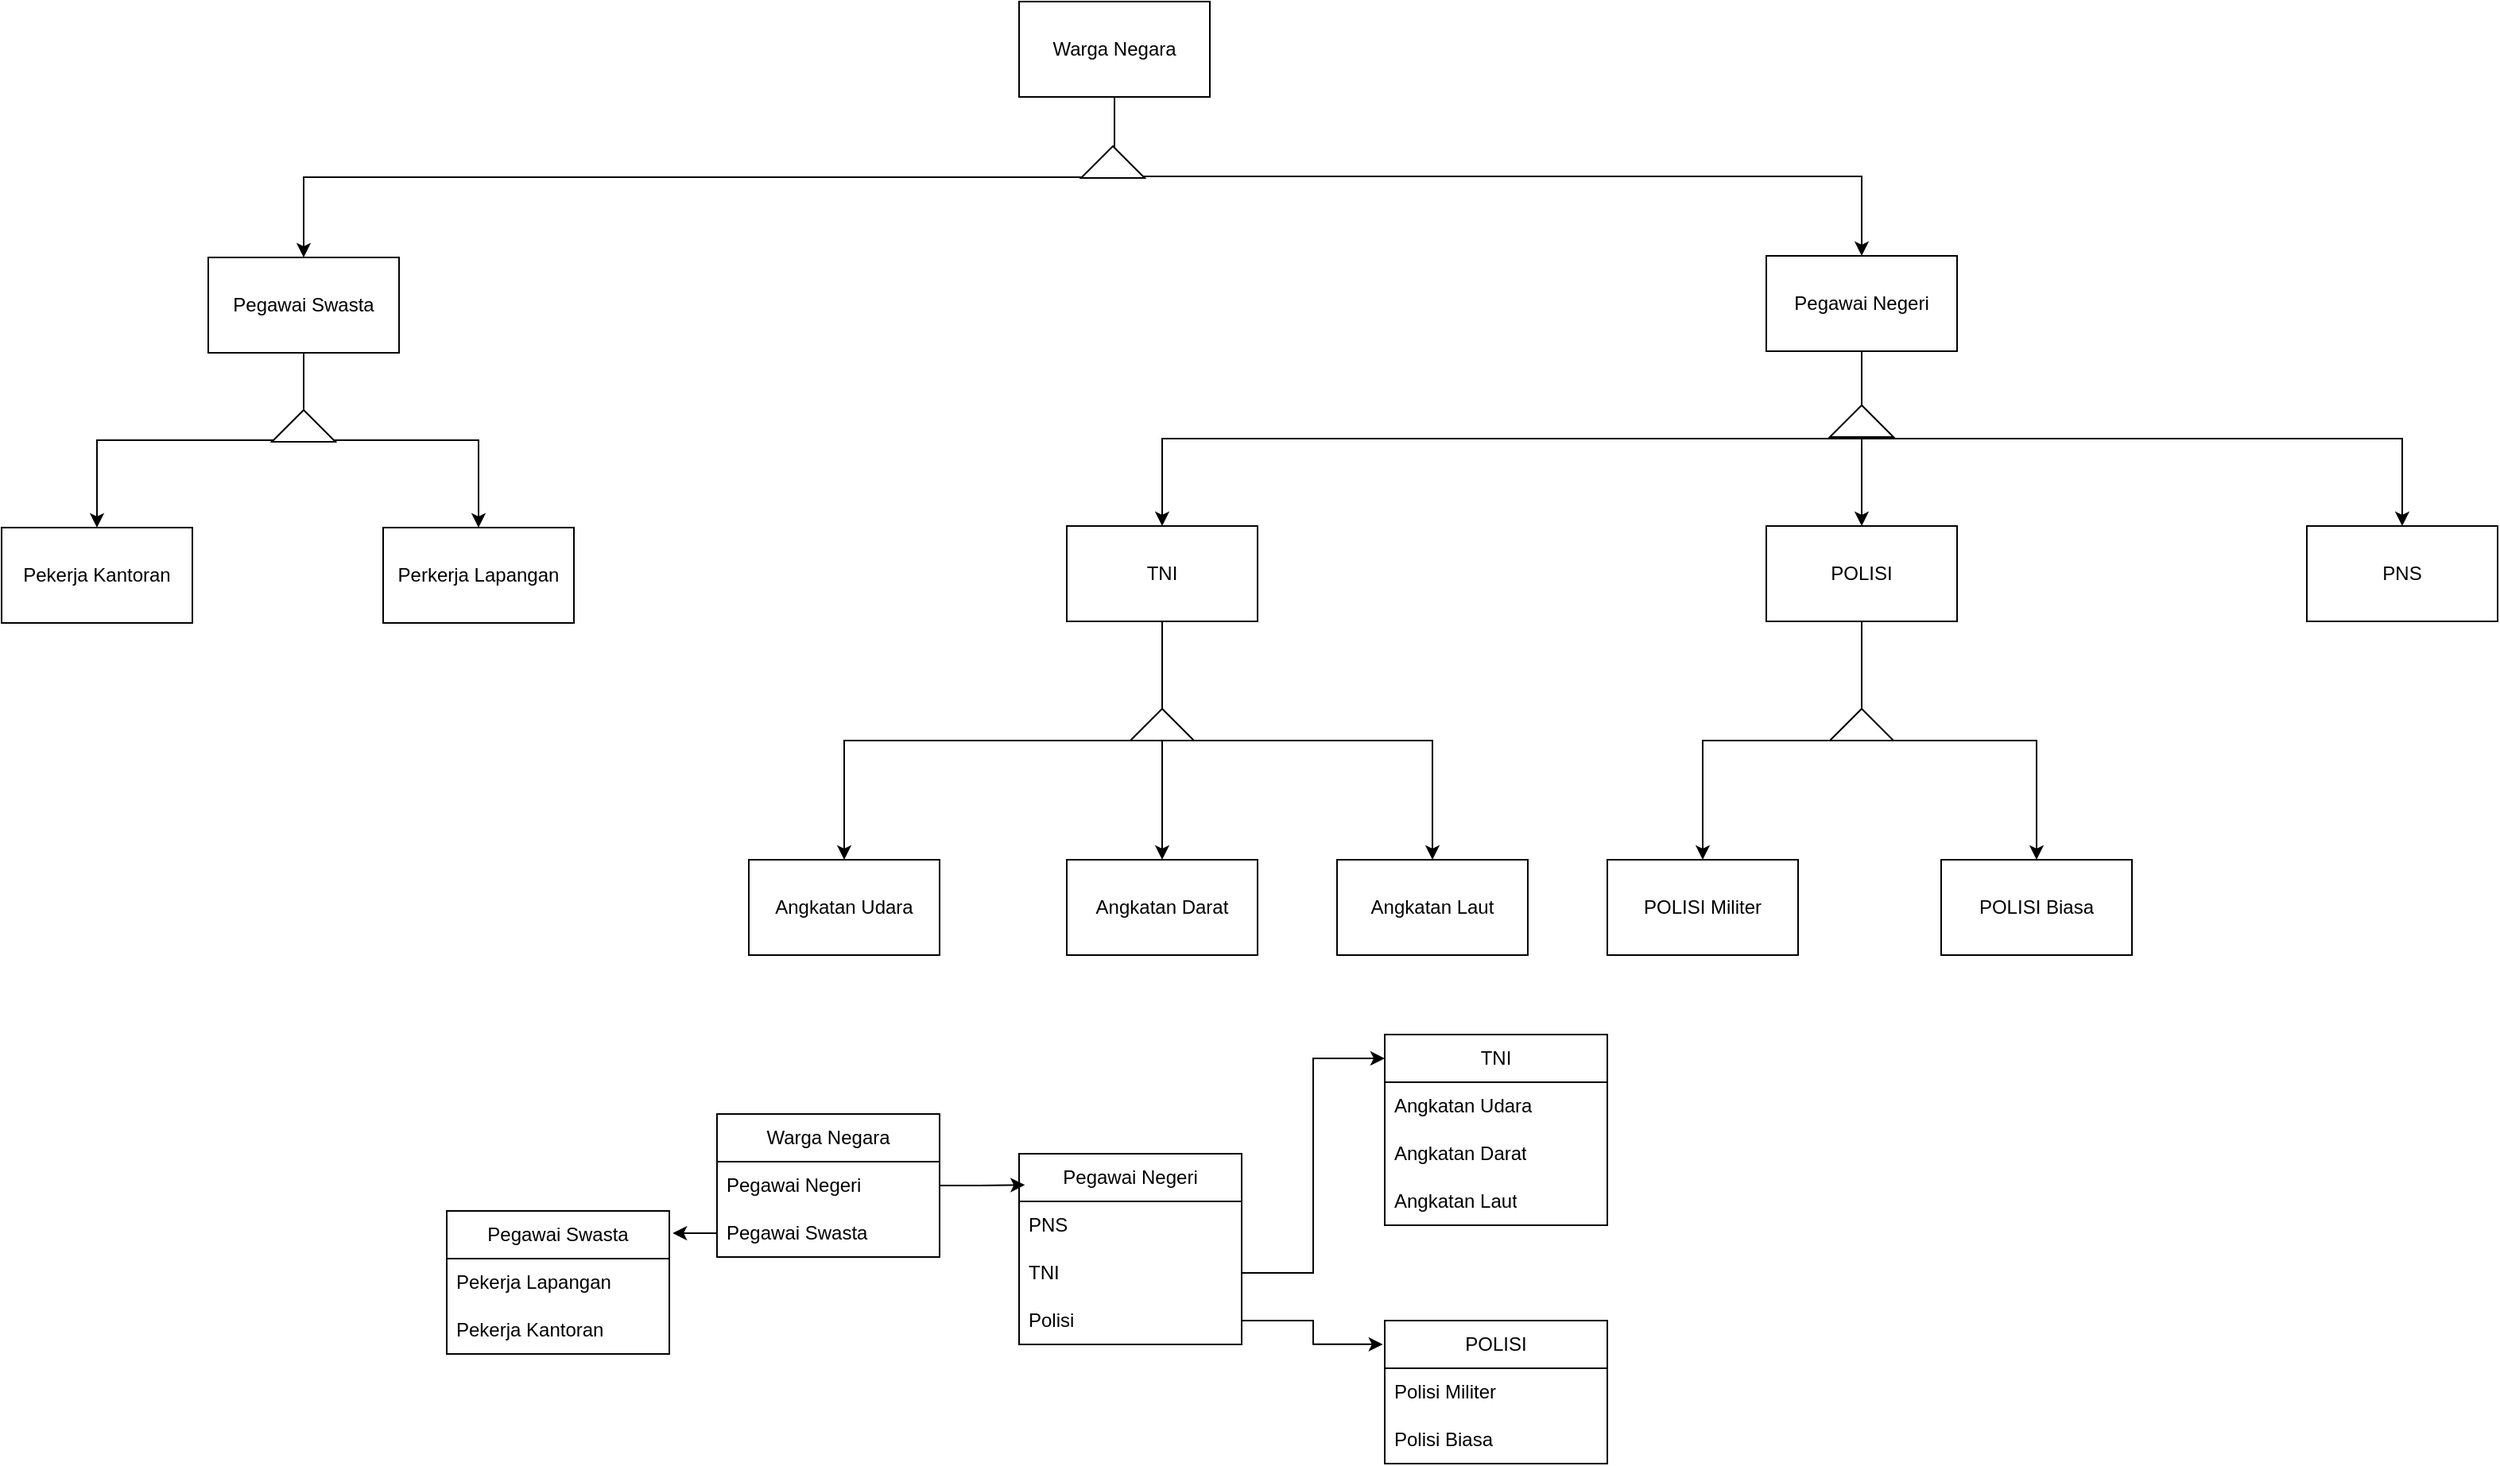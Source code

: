 <mxfile version="24.7.16" pages="2">
  <diagram name="Page-1" id="2-DM5Jfo4Ly72Wr6bloY">
    <mxGraphModel dx="2250" dy="575" grid="1" gridSize="10" guides="1" tooltips="1" connect="1" arrows="1" fold="1" page="1" pageScale="1" pageWidth="850" pageHeight="1100" math="0" shadow="0">
      <root>
        <mxCell id="0" />
        <mxCell id="1" parent="0" />
        <mxCell id="1ZsB-LkoGOBPRSzy4sou-5" style="edgeStyle=orthogonalEdgeStyle;rounded=0;orthogonalLoop=1;jettySize=auto;html=1;exitX=0.5;exitY=1;exitDx=0;exitDy=0;entryX=0.5;entryY=0;entryDx=0;entryDy=0;" edge="1" parent="1" source="1ZsB-LkoGOBPRSzy4sou-1" target="1ZsB-LkoGOBPRSzy4sou-4">
          <mxGeometry relative="1" as="geometry" />
        </mxCell>
        <mxCell id="1ZsB-LkoGOBPRSzy4sou-6" style="edgeStyle=orthogonalEdgeStyle;rounded=0;orthogonalLoop=1;jettySize=auto;html=1;exitX=0.5;exitY=1;exitDx=0;exitDy=0;" edge="1" parent="1" source="1ZsB-LkoGOBPRSzy4sou-1" target="1ZsB-LkoGOBPRSzy4sou-2">
          <mxGeometry relative="1" as="geometry" />
        </mxCell>
        <mxCell id="1ZsB-LkoGOBPRSzy4sou-1" value="Warga Negara" style="rounded=0;whiteSpace=wrap;html=1;" vertex="1" parent="1">
          <mxGeometry x="360" y="210" width="120" height="60" as="geometry" />
        </mxCell>
        <mxCell id="1ZsB-LkoGOBPRSzy4sou-16" style="edgeStyle=orthogonalEdgeStyle;rounded=0;orthogonalLoop=1;jettySize=auto;html=1;exitX=0.5;exitY=1;exitDx=0;exitDy=0;" edge="1" parent="1" source="1ZsB-LkoGOBPRSzy4sou-2" target="1ZsB-LkoGOBPRSzy4sou-14">
          <mxGeometry relative="1" as="geometry" />
        </mxCell>
        <mxCell id="1ZsB-LkoGOBPRSzy4sou-17" style="edgeStyle=orthogonalEdgeStyle;rounded=0;orthogonalLoop=1;jettySize=auto;html=1;exitX=0.5;exitY=1;exitDx=0;exitDy=0;entryX=0.5;entryY=0;entryDx=0;entryDy=0;" edge="1" parent="1" source="1ZsB-LkoGOBPRSzy4sou-2" target="1ZsB-LkoGOBPRSzy4sou-15">
          <mxGeometry relative="1" as="geometry" />
        </mxCell>
        <mxCell id="1ZsB-LkoGOBPRSzy4sou-2" value="Pegawai Swasta" style="rounded=0;whiteSpace=wrap;html=1;" vertex="1" parent="1">
          <mxGeometry x="-150" y="371" width="120" height="60" as="geometry" />
        </mxCell>
        <mxCell id="1ZsB-LkoGOBPRSzy4sou-10" style="edgeStyle=orthogonalEdgeStyle;rounded=0;orthogonalLoop=1;jettySize=auto;html=1;exitX=0.5;exitY=1;exitDx=0;exitDy=0;entryX=0.5;entryY=0;entryDx=0;entryDy=0;" edge="1" parent="1" source="1ZsB-LkoGOBPRSzy4sou-4" target="1ZsB-LkoGOBPRSzy4sou-9">
          <mxGeometry relative="1" as="geometry" />
        </mxCell>
        <mxCell id="1ZsB-LkoGOBPRSzy4sou-11" style="edgeStyle=orthogonalEdgeStyle;rounded=0;orthogonalLoop=1;jettySize=auto;html=1;exitX=0.5;exitY=1;exitDx=0;exitDy=0;" edge="1" parent="1" source="1ZsB-LkoGOBPRSzy4sou-4" target="1ZsB-LkoGOBPRSzy4sou-8">
          <mxGeometry relative="1" as="geometry" />
        </mxCell>
        <mxCell id="1ZsB-LkoGOBPRSzy4sou-13" style="edgeStyle=orthogonalEdgeStyle;rounded=0;orthogonalLoop=1;jettySize=auto;html=1;exitX=0.5;exitY=1;exitDx=0;exitDy=0;" edge="1" parent="1" source="1ZsB-LkoGOBPRSzy4sou-4" target="1ZsB-LkoGOBPRSzy4sou-12">
          <mxGeometry relative="1" as="geometry" />
        </mxCell>
        <mxCell id="1ZsB-LkoGOBPRSzy4sou-4" value="Pegawai Negeri" style="rounded=0;whiteSpace=wrap;html=1;" vertex="1" parent="1">
          <mxGeometry x="830" y="370" width="120" height="60" as="geometry" />
        </mxCell>
        <mxCell id="1ZsB-LkoGOBPRSzy4sou-26" style="edgeStyle=orthogonalEdgeStyle;rounded=0;orthogonalLoop=1;jettySize=auto;html=1;exitX=0.5;exitY=1;exitDx=0;exitDy=0;" edge="1" parent="1" source="1ZsB-LkoGOBPRSzy4sou-8" target="1ZsB-LkoGOBPRSzy4sou-23">
          <mxGeometry relative="1" as="geometry" />
        </mxCell>
        <mxCell id="1ZsB-LkoGOBPRSzy4sou-27" style="edgeStyle=orthogonalEdgeStyle;rounded=0;orthogonalLoop=1;jettySize=auto;html=1;exitX=0.5;exitY=1;exitDx=0;exitDy=0;entryX=0.5;entryY=0;entryDx=0;entryDy=0;" edge="1" parent="1" source="1ZsB-LkoGOBPRSzy4sou-8" target="1ZsB-LkoGOBPRSzy4sou-22">
          <mxGeometry relative="1" as="geometry" />
        </mxCell>
        <mxCell id="1ZsB-LkoGOBPRSzy4sou-28" style="edgeStyle=orthogonalEdgeStyle;rounded=0;orthogonalLoop=1;jettySize=auto;html=1;exitX=0.5;exitY=1;exitDx=0;exitDy=0;" edge="1" parent="1" source="1ZsB-LkoGOBPRSzy4sou-8" target="1ZsB-LkoGOBPRSzy4sou-24">
          <mxGeometry relative="1" as="geometry" />
        </mxCell>
        <mxCell id="1ZsB-LkoGOBPRSzy4sou-8" value="TNI" style="rounded=0;whiteSpace=wrap;html=1;" vertex="1" parent="1">
          <mxGeometry x="390" y="540" width="120" height="60" as="geometry" />
        </mxCell>
        <mxCell id="1ZsB-LkoGOBPRSzy4sou-20" style="edgeStyle=orthogonalEdgeStyle;rounded=0;orthogonalLoop=1;jettySize=auto;html=1;exitX=0.5;exitY=1;exitDx=0;exitDy=0;" edge="1" parent="1" source="1ZsB-LkoGOBPRSzy4sou-9" target="1ZsB-LkoGOBPRSzy4sou-19">
          <mxGeometry relative="1" as="geometry" />
        </mxCell>
        <mxCell id="1ZsB-LkoGOBPRSzy4sou-21" style="edgeStyle=orthogonalEdgeStyle;rounded=0;orthogonalLoop=1;jettySize=auto;html=1;exitX=0.5;exitY=1;exitDx=0;exitDy=0;entryX=0.5;entryY=0;entryDx=0;entryDy=0;" edge="1" parent="1" source="1ZsB-LkoGOBPRSzy4sou-9" target="1ZsB-LkoGOBPRSzy4sou-18">
          <mxGeometry relative="1" as="geometry" />
        </mxCell>
        <mxCell id="1ZsB-LkoGOBPRSzy4sou-9" value="POLISI" style="rounded=0;whiteSpace=wrap;html=1;" vertex="1" parent="1">
          <mxGeometry x="830" y="540" width="120" height="60" as="geometry" />
        </mxCell>
        <mxCell id="1ZsB-LkoGOBPRSzy4sou-12" value="PNS" style="rounded=0;whiteSpace=wrap;html=1;" vertex="1" parent="1">
          <mxGeometry x="1170" y="540" width="120" height="60" as="geometry" />
        </mxCell>
        <mxCell id="1ZsB-LkoGOBPRSzy4sou-14" value="Perkerja Lapangan" style="rounded=0;whiteSpace=wrap;html=1;" vertex="1" parent="1">
          <mxGeometry x="-40" y="541" width="120" height="60" as="geometry" />
        </mxCell>
        <mxCell id="1ZsB-LkoGOBPRSzy4sou-15" value="Pekerja Kantoran" style="rounded=0;whiteSpace=wrap;html=1;" vertex="1" parent="1">
          <mxGeometry x="-280" y="541" width="120" height="60" as="geometry" />
        </mxCell>
        <mxCell id="1ZsB-LkoGOBPRSzy4sou-18" value="POLISI Biasa" style="rounded=0;whiteSpace=wrap;html=1;" vertex="1" parent="1">
          <mxGeometry x="940" y="750" width="120" height="60" as="geometry" />
        </mxCell>
        <mxCell id="1ZsB-LkoGOBPRSzy4sou-19" value="POLISI Militer" style="rounded=0;whiteSpace=wrap;html=1;" vertex="1" parent="1">
          <mxGeometry x="730" y="750" width="120" height="60" as="geometry" />
        </mxCell>
        <mxCell id="1ZsB-LkoGOBPRSzy4sou-22" value="Angkatan Laut" style="rounded=0;whiteSpace=wrap;html=1;" vertex="1" parent="1">
          <mxGeometry x="560" y="750" width="120" height="60" as="geometry" />
        </mxCell>
        <mxCell id="1ZsB-LkoGOBPRSzy4sou-23" value="Angkatan Darat" style="rounded=0;whiteSpace=wrap;html=1;" vertex="1" parent="1">
          <mxGeometry x="390" y="750" width="120" height="60" as="geometry" />
        </mxCell>
        <mxCell id="1ZsB-LkoGOBPRSzy4sou-24" value="Angkatan Udara" style="rounded=0;whiteSpace=wrap;html=1;" vertex="1" parent="1">
          <mxGeometry x="190" y="750" width="120" height="60" as="geometry" />
        </mxCell>
        <mxCell id="1ZsB-LkoGOBPRSzy4sou-29" value="" style="triangle;whiteSpace=wrap;html=1;rotation=-90;" vertex="1" parent="1">
          <mxGeometry x="440" y="645" width="20" height="40" as="geometry" />
        </mxCell>
        <mxCell id="1ZsB-LkoGOBPRSzy4sou-30" value="" style="triangle;whiteSpace=wrap;html=1;rotation=-90;" vertex="1" parent="1">
          <mxGeometry x="880" y="645" width="20" height="40" as="geometry" />
        </mxCell>
        <mxCell id="1ZsB-LkoGOBPRSzy4sou-32" value="" style="triangle;whiteSpace=wrap;html=1;rotation=-90;" vertex="1" parent="1">
          <mxGeometry x="880" y="454" width="20" height="40" as="geometry" />
        </mxCell>
        <mxCell id="1ZsB-LkoGOBPRSzy4sou-33" value="" style="triangle;whiteSpace=wrap;html=1;rotation=-90;" vertex="1" parent="1">
          <mxGeometry x="-100" y="457" width="20" height="40" as="geometry" />
        </mxCell>
        <mxCell id="1ZsB-LkoGOBPRSzy4sou-37" value="" style="triangle;whiteSpace=wrap;html=1;rotation=-90;" vertex="1" parent="1">
          <mxGeometry x="409" y="291" width="20" height="40" as="geometry" />
        </mxCell>
        <mxCell id="1ZsB-LkoGOBPRSzy4sou-45" value="Warga Negara" style="swimlane;fontStyle=0;childLayout=stackLayout;horizontal=1;startSize=30;horizontalStack=0;resizeParent=1;resizeParentMax=0;resizeLast=0;collapsible=1;marginBottom=0;whiteSpace=wrap;html=1;" vertex="1" parent="1">
          <mxGeometry x="170" y="910" width="140" height="90" as="geometry" />
        </mxCell>
        <mxCell id="1ZsB-LkoGOBPRSzy4sou-46" value="Pegawai Negeri" style="text;strokeColor=none;fillColor=none;align=left;verticalAlign=middle;spacingLeft=4;spacingRight=4;overflow=hidden;points=[[0,0.5],[1,0.5]];portConstraint=eastwest;rotatable=0;whiteSpace=wrap;html=1;" vertex="1" parent="1ZsB-LkoGOBPRSzy4sou-45">
          <mxGeometry y="30" width="140" height="30" as="geometry" />
        </mxCell>
        <mxCell id="1ZsB-LkoGOBPRSzy4sou-47" value="Pegawai Swasta" style="text;strokeColor=none;fillColor=none;align=left;verticalAlign=middle;spacingLeft=4;spacingRight=4;overflow=hidden;points=[[0,0.5],[1,0.5]];portConstraint=eastwest;rotatable=0;whiteSpace=wrap;html=1;" vertex="1" parent="1ZsB-LkoGOBPRSzy4sou-45">
          <mxGeometry y="60" width="140" height="30" as="geometry" />
        </mxCell>
        <mxCell id="1ZsB-LkoGOBPRSzy4sou-50" value="Pegawai Negeri" style="swimlane;fontStyle=0;childLayout=stackLayout;horizontal=1;startSize=30;horizontalStack=0;resizeParent=1;resizeParentMax=0;resizeLast=0;collapsible=1;marginBottom=0;whiteSpace=wrap;html=1;" vertex="1" parent="1">
          <mxGeometry x="360" y="935" width="140" height="120" as="geometry" />
        </mxCell>
        <mxCell id="1ZsB-LkoGOBPRSzy4sou-51" value="PNS" style="text;strokeColor=none;fillColor=none;align=left;verticalAlign=middle;spacingLeft=4;spacingRight=4;overflow=hidden;points=[[0,0.5],[1,0.5]];portConstraint=eastwest;rotatable=0;whiteSpace=wrap;html=1;" vertex="1" parent="1ZsB-LkoGOBPRSzy4sou-50">
          <mxGeometry y="30" width="140" height="30" as="geometry" />
        </mxCell>
        <mxCell id="1ZsB-LkoGOBPRSzy4sou-52" value="TNI" style="text;strokeColor=none;fillColor=none;align=left;verticalAlign=middle;spacingLeft=4;spacingRight=4;overflow=hidden;points=[[0,0.5],[1,0.5]];portConstraint=eastwest;rotatable=0;whiteSpace=wrap;html=1;" vertex="1" parent="1ZsB-LkoGOBPRSzy4sou-50">
          <mxGeometry y="60" width="140" height="30" as="geometry" />
        </mxCell>
        <mxCell id="1ZsB-LkoGOBPRSzy4sou-53" value="Polisi" style="text;strokeColor=none;fillColor=none;align=left;verticalAlign=middle;spacingLeft=4;spacingRight=4;overflow=hidden;points=[[0,0.5],[1,0.5]];portConstraint=eastwest;rotatable=0;whiteSpace=wrap;html=1;" vertex="1" parent="1ZsB-LkoGOBPRSzy4sou-50">
          <mxGeometry y="90" width="140" height="30" as="geometry" />
        </mxCell>
        <mxCell id="1ZsB-LkoGOBPRSzy4sou-49" style="edgeStyle=orthogonalEdgeStyle;rounded=0;orthogonalLoop=1;jettySize=auto;html=1;exitX=1;exitY=0.5;exitDx=0;exitDy=0;entryX=0.026;entryY=0.164;entryDx=0;entryDy=0;entryPerimeter=0;" edge="1" parent="1" source="1ZsB-LkoGOBPRSzy4sou-46" target="1ZsB-LkoGOBPRSzy4sou-50">
          <mxGeometry relative="1" as="geometry">
            <mxPoint x="450" y="954.947" as="targetPoint" />
          </mxGeometry>
        </mxCell>
        <mxCell id="1ZsB-LkoGOBPRSzy4sou-55" value="Pegawai Swasta" style="swimlane;fontStyle=0;childLayout=stackLayout;horizontal=1;startSize=30;horizontalStack=0;resizeParent=1;resizeParentMax=0;resizeLast=0;collapsible=1;marginBottom=0;whiteSpace=wrap;html=1;" vertex="1" parent="1">
          <mxGeometry y="971" width="140" height="90" as="geometry" />
        </mxCell>
        <mxCell id="1ZsB-LkoGOBPRSzy4sou-56" value="Pekerja Lapangan" style="text;strokeColor=none;fillColor=none;align=left;verticalAlign=middle;spacingLeft=4;spacingRight=4;overflow=hidden;points=[[0,0.5],[1,0.5]];portConstraint=eastwest;rotatable=0;whiteSpace=wrap;html=1;" vertex="1" parent="1ZsB-LkoGOBPRSzy4sou-55">
          <mxGeometry y="30" width="140" height="30" as="geometry" />
        </mxCell>
        <mxCell id="1ZsB-LkoGOBPRSzy4sou-57" value="Pekerja Kantoran" style="text;strokeColor=none;fillColor=none;align=left;verticalAlign=middle;spacingLeft=4;spacingRight=4;overflow=hidden;points=[[0,0.5],[1,0.5]];portConstraint=eastwest;rotatable=0;whiteSpace=wrap;html=1;" vertex="1" parent="1ZsB-LkoGOBPRSzy4sou-55">
          <mxGeometry y="60" width="140" height="30" as="geometry" />
        </mxCell>
        <mxCell id="1ZsB-LkoGOBPRSzy4sou-54" style="edgeStyle=orthogonalEdgeStyle;rounded=0;orthogonalLoop=1;jettySize=auto;html=1;exitX=0;exitY=0.5;exitDx=0;exitDy=0;entryX=1.015;entryY=0.155;entryDx=0;entryDy=0;entryPerimeter=0;" edge="1" parent="1" source="1ZsB-LkoGOBPRSzy4sou-47" target="1ZsB-LkoGOBPRSzy4sou-55">
          <mxGeometry relative="1" as="geometry">
            <mxPoint x="40" y="985.474" as="targetPoint" />
          </mxGeometry>
        </mxCell>
        <mxCell id="1ZsB-LkoGOBPRSzy4sou-65" value="POLISI" style="swimlane;fontStyle=0;childLayout=stackLayout;horizontal=1;startSize=30;horizontalStack=0;resizeParent=1;resizeParentMax=0;resizeLast=0;collapsible=1;marginBottom=0;whiteSpace=wrap;html=1;" vertex="1" parent="1">
          <mxGeometry x="590" y="1040" width="140" height="90" as="geometry" />
        </mxCell>
        <mxCell id="1ZsB-LkoGOBPRSzy4sou-66" value="Polisi Militer" style="text;strokeColor=none;fillColor=none;align=left;verticalAlign=middle;spacingLeft=4;spacingRight=4;overflow=hidden;points=[[0,0.5],[1,0.5]];portConstraint=eastwest;rotatable=0;whiteSpace=wrap;html=1;" vertex="1" parent="1ZsB-LkoGOBPRSzy4sou-65">
          <mxGeometry y="30" width="140" height="30" as="geometry" />
        </mxCell>
        <mxCell id="1ZsB-LkoGOBPRSzy4sou-67" value="Polisi Biasa" style="text;strokeColor=none;fillColor=none;align=left;verticalAlign=middle;spacingLeft=4;spacingRight=4;overflow=hidden;points=[[0,0.5],[1,0.5]];portConstraint=eastwest;rotatable=0;whiteSpace=wrap;html=1;" vertex="1" parent="1ZsB-LkoGOBPRSzy4sou-65">
          <mxGeometry y="60" width="140" height="30" as="geometry" />
        </mxCell>
        <mxCell id="1ZsB-LkoGOBPRSzy4sou-59" style="edgeStyle=orthogonalEdgeStyle;rounded=0;orthogonalLoop=1;jettySize=auto;html=1;exitX=1;exitY=0.5;exitDx=0;exitDy=0;entryX=-0.008;entryY=0.166;entryDx=0;entryDy=0;entryPerimeter=0;" edge="1" parent="1" source="1ZsB-LkoGOBPRSzy4sou-53" target="1ZsB-LkoGOBPRSzy4sou-65">
          <mxGeometry relative="1" as="geometry">
            <mxPoint x="600" y="1009.684" as="targetPoint" />
          </mxGeometry>
        </mxCell>
        <mxCell id="1ZsB-LkoGOBPRSzy4sou-69" value="TNI" style="swimlane;fontStyle=0;childLayout=stackLayout;horizontal=1;startSize=30;horizontalStack=0;resizeParent=1;resizeParentMax=0;resizeLast=0;collapsible=1;marginBottom=0;whiteSpace=wrap;html=1;" vertex="1" parent="1">
          <mxGeometry x="590" y="860" width="140" height="120" as="geometry" />
        </mxCell>
        <mxCell id="1ZsB-LkoGOBPRSzy4sou-70" value="Angkatan Udara" style="text;strokeColor=none;fillColor=none;align=left;verticalAlign=middle;spacingLeft=4;spacingRight=4;overflow=hidden;points=[[0,0.5],[1,0.5]];portConstraint=eastwest;rotatable=0;whiteSpace=wrap;html=1;" vertex="1" parent="1ZsB-LkoGOBPRSzy4sou-69">
          <mxGeometry y="30" width="140" height="30" as="geometry" />
        </mxCell>
        <mxCell id="1ZsB-LkoGOBPRSzy4sou-71" value="Angkatan Darat" style="text;strokeColor=none;fillColor=none;align=left;verticalAlign=middle;spacingLeft=4;spacingRight=4;overflow=hidden;points=[[0,0.5],[1,0.5]];portConstraint=eastwest;rotatable=0;whiteSpace=wrap;html=1;" vertex="1" parent="1ZsB-LkoGOBPRSzy4sou-69">
          <mxGeometry y="60" width="140" height="30" as="geometry" />
        </mxCell>
        <mxCell id="1ZsB-LkoGOBPRSzy4sou-72" value="Angkatan Laut" style="text;strokeColor=none;fillColor=none;align=left;verticalAlign=middle;spacingLeft=4;spacingRight=4;overflow=hidden;points=[[0,0.5],[1,0.5]];portConstraint=eastwest;rotatable=0;whiteSpace=wrap;html=1;" vertex="1" parent="1ZsB-LkoGOBPRSzy4sou-69">
          <mxGeometry y="90" width="140" height="30" as="geometry" />
        </mxCell>
        <mxCell id="1ZsB-LkoGOBPRSzy4sou-73" style="edgeStyle=orthogonalEdgeStyle;rounded=0;orthogonalLoop=1;jettySize=auto;html=1;exitX=1;exitY=0.5;exitDx=0;exitDy=0;entryX=0;entryY=0.125;entryDx=0;entryDy=0;entryPerimeter=0;" edge="1" parent="1" source="1ZsB-LkoGOBPRSzy4sou-52" target="1ZsB-LkoGOBPRSzy4sou-69">
          <mxGeometry relative="1" as="geometry" />
        </mxCell>
      </root>
    </mxGraphModel>
  </diagram>
  <diagram id="ltu-jvK23KS3VPtcAAJt" name="Inharitance">
    <mxGraphModel dx="1600" dy="657" grid="1" gridSize="10" guides="1" tooltips="1" connect="1" arrows="1" fold="1" page="1" pageScale="1" pageWidth="850" pageHeight="1100" math="0" shadow="0">
      <root>
        <mxCell id="0" />
        <mxCell id="1" parent="0" />
        <mxCell id="qYA6R60mDcJyG2s8uiuv-1" value="Staff JTK" style="rounded=0;whiteSpace=wrap;html=1;" vertex="1" parent="1">
          <mxGeometry x="120" y="120" width="120" height="60" as="geometry" />
        </mxCell>
        <mxCell id="qYA6R60mDcJyG2s8uiuv-2" value="Single&amp;nbsp;" style="text;html=1;align=center;verticalAlign=middle;whiteSpace=wrap;rounded=0;" vertex="1" parent="1">
          <mxGeometry x="150" y="70" width="60" height="30" as="geometry" />
        </mxCell>
        <mxCell id="qYA6R60mDcJyG2s8uiuv-3" value="Petugas Peralatan" style="rounded=0;whiteSpace=wrap;html=1;" vertex="1" parent="1">
          <mxGeometry x="120" y="320" width="120" height="60" as="geometry" />
        </mxCell>
        <mxCell id="qYA6R60mDcJyG2s8uiuv-7" value="" style="endArrow=none;html=1;rounded=0;exitX=1;exitY=0.5;exitDx=0;exitDy=0;entryX=0;entryY=0.5;entryDx=0;entryDy=0;" edge="1" parent="1" source="qYA6R60mDcJyG2s8uiuv-1" target="qYA6R60mDcJyG2s8uiuv-8">
          <mxGeometry width="50" height="50" relative="1" as="geometry">
            <mxPoint x="250" y="200" as="sourcePoint" />
            <mxPoint x="300" y="150" as="targetPoint" />
          </mxGeometry>
        </mxCell>
        <mxCell id="qYA6R60mDcJyG2s8uiuv-8" value="Nama&amp;nbsp;&lt;div&gt;Kode pekerja&lt;br&gt;&lt;div&gt;getnama ()&lt;br&gt;getkode()&lt;/div&gt;&lt;/div&gt;" style="rounded=0;whiteSpace=wrap;html=1;align=center;" vertex="1" parent="1">
          <mxGeometry x="290" y="115" width="150" height="70" as="geometry" />
        </mxCell>
        <mxCell id="qYA6R60mDcJyG2s8uiuv-9" value="" style="endArrow=none;html=1;rounded=0;exitX=1;exitY=0.5;exitDx=0;exitDy=0;entryX=0;entryY=0.5;entryDx=0;entryDy=0;" edge="1" parent="1" source="qYA6R60mDcJyG2s8uiuv-3" target="qYA6R60mDcJyG2s8uiuv-10">
          <mxGeometry width="50" height="50" relative="1" as="geometry">
            <mxPoint x="250" y="230" as="sourcePoint" />
            <mxPoint x="320" y="350" as="targetPoint" />
          </mxGeometry>
        </mxCell>
        <mxCell id="qYA6R60mDcJyG2s8uiuv-10" value="Nama&amp;nbsp;&lt;div&gt;Kode pekerja&lt;br&gt;&lt;div&gt;getnama ()&lt;br&gt;getkode()&lt;/div&gt;&lt;div&gt;barang&lt;/div&gt;&lt;div&gt;stok&lt;/div&gt;&lt;/div&gt;&lt;div&gt;getStok()&lt;/div&gt;&lt;div&gt;AddStok()&lt;/div&gt;" style="rounded=0;whiteSpace=wrap;html=1;align=center;" vertex="1" parent="1">
          <mxGeometry x="290" y="265" width="220" height="170" as="geometry" />
        </mxCell>
        <mxCell id="qYA6R60mDcJyG2s8uiuv-12" value="" style="swimlane;startSize=0;" vertex="1" parent="1">
          <mxGeometry x="300" y="290" width="200" height="64" as="geometry" />
        </mxCell>
        <mxCell id="qYA6R60mDcJyG2s8uiuv-13" value="&lt;b&gt;&lt;span style=&quot;font-size:12.0pt;line-height:107%;&lt;br/&gt;font-family:&amp;quot;Times New Roman&amp;quot;,serif;mso-fareast-font-family:Calibri;mso-fareast-theme-font:&lt;br/&gt;minor-latin;mso-ansi-language:EN-US;mso-fareast-language:EN-US;mso-bidi-language:&lt;br/&gt;AR-SA&quot;&gt;multiple level single inheritance&lt;/span&gt;&lt;/b&gt;" style="text;html=1;align=center;verticalAlign=middle;whiteSpace=wrap;rounded=0;" vertex="1" parent="1">
          <mxGeometry x="600" y="70" width="140" height="30" as="geometry" />
        </mxCell>
        <mxCell id="qYA6R60mDcJyG2s8uiuv-14" value="Barang" style="rounded=0;whiteSpace=wrap;html=1;" vertex="1" parent="1">
          <mxGeometry x="610" y="115" width="120" height="60" as="geometry" />
        </mxCell>
        <mxCell id="qYA6R60mDcJyG2s8uiuv-15" value="Protektor" style="rounded=0;whiteSpace=wrap;html=1;" vertex="1" parent="1">
          <mxGeometry x="610" y="250" width="120" height="60" as="geometry" />
        </mxCell>
        <mxCell id="qYA6R60mDcJyG2s8uiuv-16" value="Spesifikasi" style="rounded=0;whiteSpace=wrap;html=1;" vertex="1" parent="1">
          <mxGeometry x="610" y="395" width="120" height="60" as="geometry" />
        </mxCell>
        <mxCell id="qYA6R60mDcJyG2s8uiuv-17" value="" style="group" vertex="1" connectable="0" parent="1">
          <mxGeometry x="170" y="180" width="20" height="20" as="geometry" />
        </mxCell>
        <mxCell id="qYA6R60mDcJyG2s8uiuv-4" value="" style="endArrow=none;html=1;rounded=0;exitX=0.5;exitY=0;exitDx=0;exitDy=0;entryX=0;entryY=0.5;entryDx=0;entryDy=0;" edge="1" parent="qYA6R60mDcJyG2s8uiuv-17" source="qYA6R60mDcJyG2s8uiuv-3" target="qYA6R60mDcJyG2s8uiuv-5">
          <mxGeometry width="50" height="50" relative="1" as="geometry">
            <mxPoint x="230" y="190" as="sourcePoint" />
            <mxPoint x="10" y="100" as="targetPoint" />
          </mxGeometry>
        </mxCell>
        <mxCell id="qYA6R60mDcJyG2s8uiuv-5" value="" style="triangle;whiteSpace=wrap;html=1;rotation=-90;" vertex="1" parent="qYA6R60mDcJyG2s8uiuv-17">
          <mxGeometry width="20" height="20" as="geometry" />
        </mxCell>
        <mxCell id="qYA6R60mDcJyG2s8uiuv-18" value="" style="group" vertex="1" connectable="0" parent="1">
          <mxGeometry x="660" y="175" width="20" height="20" as="geometry" />
        </mxCell>
        <mxCell id="qYA6R60mDcJyG2s8uiuv-20" value="" style="triangle;whiteSpace=wrap;html=1;rotation=-90;" vertex="1" parent="qYA6R60mDcJyG2s8uiuv-18">
          <mxGeometry width="20" height="20" as="geometry" />
        </mxCell>
        <mxCell id="qYA6R60mDcJyG2s8uiuv-19" value="" style="endArrow=none;html=1;rounded=0;entryX=0;entryY=0.5;entryDx=0;entryDy=0;exitX=0.5;exitY=0;exitDx=0;exitDy=0;" edge="1" parent="1" target="qYA6R60mDcJyG2s8uiuv-20" source="qYA6R60mDcJyG2s8uiuv-15">
          <mxGeometry width="50" height="50" relative="1" as="geometry">
            <mxPoint x="680" y="310" as="sourcePoint" />
            <mxPoint x="450" y="260" as="targetPoint" />
          </mxGeometry>
        </mxCell>
        <mxCell id="qYA6R60mDcJyG2s8uiuv-21" value="" style="group" vertex="1" connectable="0" parent="1">
          <mxGeometry x="190" y="200" width="20" height="20" as="geometry" />
        </mxCell>
        <mxCell id="qYA6R60mDcJyG2s8uiuv-23" value="" style="triangle;whiteSpace=wrap;html=1;rotation=-90;" vertex="1" parent="1">
          <mxGeometry x="660" y="310" width="20" height="20" as="geometry" />
        </mxCell>
        <mxCell id="qYA6R60mDcJyG2s8uiuv-22" value="" style="endArrow=none;html=1;rounded=0;exitX=0.5;exitY=0;exitDx=0;exitDy=0;entryX=0;entryY=0.5;entryDx=0;entryDy=0;" edge="1" parent="1" target="qYA6R60mDcJyG2s8uiuv-23" source="qYA6R60mDcJyG2s8uiuv-16">
          <mxGeometry width="50" height="50" relative="1" as="geometry">
            <mxPoint x="420" y="325" as="sourcePoint" />
            <mxPoint x="200" y="235" as="targetPoint" />
          </mxGeometry>
        </mxCell>
        <mxCell id="qYA6R60mDcJyG2s8uiuv-26" value="Stok&lt;div&gt;getstok()&lt;/div&gt;" style="rounded=0;whiteSpace=wrap;html=1;align=center;" vertex="1" parent="1">
          <mxGeometry x="820" y="110" width="150" height="70" as="geometry" />
        </mxCell>
        <mxCell id="qYA6R60mDcJyG2s8uiuv-27" value="Stok&lt;div&gt;getstok()&lt;/div&gt;&lt;div&gt;nama brand&lt;/div&gt;&lt;div&gt;getnamabrand()&lt;/div&gt;" style="rounded=0;whiteSpace=wrap;html=1;align=center;" vertex="1" parent="1">
          <mxGeometry x="820" y="242.5" width="150" height="75" as="geometry" />
        </mxCell>
        <mxCell id="qYA6R60mDcJyG2s8uiuv-28" value="" style="swimlane;startSize=0;" vertex="1" parent="1">
          <mxGeometry x="830" y="248" width="130" height="32" as="geometry" />
        </mxCell>
        <mxCell id="qYA6R60mDcJyG2s8uiuv-29" value="Stok&lt;div&gt;getstok()&lt;/div&gt;&lt;div&gt;Nama brand&lt;/div&gt;&lt;div&gt;getnamabrand()&lt;/div&gt;&lt;div&gt;Id_barang&lt;/div&gt;&lt;div&gt;getidbarang()&lt;/div&gt;&lt;div&gt;&lt;br&gt;&lt;/div&gt;" style="rounded=0;whiteSpace=wrap;html=1;" vertex="1" parent="1">
          <mxGeometry x="820" y="365" width="160" height="120" as="geometry" />
        </mxCell>
        <mxCell id="qYA6R60mDcJyG2s8uiuv-30" value="" style="swimlane;startSize=0;" vertex="1" parent="1">
          <mxGeometry x="795" y="445" width="200" as="geometry" />
        </mxCell>
        <mxCell id="qYA6R60mDcJyG2s8uiuv-31" value="" style="swimlane;startSize=0;" vertex="1" parent="1">
          <mxGeometry x="830" y="370" width="140" height="65" as="geometry" />
        </mxCell>
        <mxCell id="qYA6R60mDcJyG2s8uiuv-32" value="" style="endArrow=none;html=1;rounded=0;exitX=0;exitY=0.5;exitDx=0;exitDy=0;entryX=1;entryY=0.5;entryDx=0;entryDy=0;" edge="1" parent="1" source="qYA6R60mDcJyG2s8uiuv-26" target="qYA6R60mDcJyG2s8uiuv-14">
          <mxGeometry width="50" height="50" relative="1" as="geometry">
            <mxPoint x="570" y="320" as="sourcePoint" />
            <mxPoint x="620" y="270" as="targetPoint" />
          </mxGeometry>
        </mxCell>
        <mxCell id="qYA6R60mDcJyG2s8uiuv-33" value="" style="endArrow=none;html=1;rounded=0;exitX=0;exitY=0.5;exitDx=0;exitDy=0;entryX=1;entryY=0.5;entryDx=0;entryDy=0;" edge="1" parent="1" source="qYA6R60mDcJyG2s8uiuv-27" target="qYA6R60mDcJyG2s8uiuv-15">
          <mxGeometry width="50" height="50" relative="1" as="geometry">
            <mxPoint x="840" y="245" as="sourcePoint" />
            <mxPoint x="750" y="245" as="targetPoint" />
          </mxGeometry>
        </mxCell>
        <mxCell id="qYA6R60mDcJyG2s8uiuv-34" value="" style="endArrow=none;html=1;rounded=0;exitX=0;exitY=0.5;exitDx=0;exitDy=0;entryX=1;entryY=0.5;entryDx=0;entryDy=0;" edge="1" parent="1" source="qYA6R60mDcJyG2s8uiuv-29" target="qYA6R60mDcJyG2s8uiuv-16">
          <mxGeometry width="50" height="50" relative="1" as="geometry">
            <mxPoint x="830" y="290" as="sourcePoint" />
            <mxPoint x="740" y="290" as="targetPoint" />
          </mxGeometry>
        </mxCell>
        <mxCell id="qYA6R60mDcJyG2s8uiuv-43" style="edgeStyle=orthogonalEdgeStyle;rounded=0;orthogonalLoop=1;jettySize=auto;html=1;exitX=0.5;exitY=0;exitDx=0;exitDy=0;entryX=0.5;entryY=1;entryDx=0;entryDy=0;" edge="1" parent="1" source="qYA6R60mDcJyG2s8uiuv-37" target="qYA6R60mDcJyG2s8uiuv-39">
          <mxGeometry relative="1" as="geometry" />
        </mxCell>
        <mxCell id="qYA6R60mDcJyG2s8uiuv-44" style="edgeStyle=orthogonalEdgeStyle;rounded=0;orthogonalLoop=1;jettySize=auto;html=1;exitX=0.5;exitY=0;exitDx=0;exitDy=0;entryX=0.5;entryY=1;entryDx=0;entryDy=0;" edge="1" parent="1" source="qYA6R60mDcJyG2s8uiuv-37" target="qYA6R60mDcJyG2s8uiuv-38">
          <mxGeometry relative="1" as="geometry" />
        </mxCell>
        <mxCell id="qYA6R60mDcJyG2s8uiuv-37" value="DISNEY" style="rounded=0;whiteSpace=wrap;html=1;" vertex="1" parent="1">
          <mxGeometry x="1367" y="407.5" width="120" height="60" as="geometry" />
        </mxCell>
        <mxCell id="qYA6R60mDcJyG2s8uiuv-38" value="Perusahaan Animasi" style="rounded=0;whiteSpace=wrap;html=1;" vertex="1" parent="1">
          <mxGeometry x="1252" y="242.5" width="120" height="60" as="geometry" />
        </mxCell>
        <mxCell id="qYA6R60mDcJyG2s8uiuv-39" value="Perusahaan Taman Bermain" style="rounded=0;whiteSpace=wrap;html=1;" vertex="1" parent="1">
          <mxGeometry x="1492" y="242.5" width="120" height="60" as="geometry" />
        </mxCell>
        <mxCell id="qYA6R60mDcJyG2s8uiuv-46" value="Nama Perusahaan animasi&lt;div&gt;Getnaimasi()&lt;/div&gt;" style="rounded=0;whiteSpace=wrap;html=1;align=center;" vertex="1" parent="1">
          <mxGeometry x="1044" y="237.5" width="150" height="70" as="geometry" />
        </mxCell>
        <mxCell id="qYA6R60mDcJyG2s8uiuv-47" value="Nama Perusahaan taman bermain&lt;div&gt;Gettamanbermain()&lt;/div&gt;" style="rounded=0;whiteSpace=wrap;html=1;align=center;" vertex="1" parent="1">
          <mxGeometry x="1669" y="237.5" width="200" height="70" as="geometry" />
        </mxCell>
        <mxCell id="qYA6R60mDcJyG2s8uiuv-51" value="" style="endArrow=none;html=1;rounded=0;exitX=0;exitY=0.5;exitDx=0;exitDy=0;entryX=1;entryY=0.5;entryDx=0;entryDy=0;" edge="1" parent="1" source="qYA6R60mDcJyG2s8uiuv-38" target="qYA6R60mDcJyG2s8uiuv-46">
          <mxGeometry width="50" height="50" relative="1" as="geometry">
            <mxPoint x="1079" y="320" as="sourcePoint" />
            <mxPoint x="1129" y="270" as="targetPoint" />
          </mxGeometry>
        </mxCell>
        <mxCell id="qYA6R60mDcJyG2s8uiuv-52" value="" style="endArrow=none;html=1;rounded=0;entryX=0;entryY=0.5;entryDx=0;entryDy=0;exitX=1;exitY=0.5;exitDx=0;exitDy=0;" edge="1" parent="1" source="qYA6R60mDcJyG2s8uiuv-39" target="qYA6R60mDcJyG2s8uiuv-47">
          <mxGeometry width="50" height="50" relative="1" as="geometry">
            <mxPoint x="1599" y="280" as="sourcePoint" />
            <mxPoint x="1204" y="283" as="targetPoint" />
          </mxGeometry>
        </mxCell>
        <mxCell id="qYA6R60mDcJyG2s8uiuv-53" value="Nama Perusahaan taman bermain&lt;div&gt;Gettamanbermain()&lt;br&gt;Nama Perusahaan animasi&lt;div&gt;Getnaimasi()&lt;/div&gt;&lt;/div&gt;&lt;div&gt;&lt;br&gt;&lt;/div&gt;&lt;div&gt;ID_perushaan&lt;/div&gt;" style="rounded=0;whiteSpace=wrap;html=1;align=center;" vertex="1" parent="1">
          <mxGeometry x="1570" y="363.75" width="280" height="147.5" as="geometry" />
        </mxCell>
        <mxCell id="qYA6R60mDcJyG2s8uiuv-56" value="" style="swimlane;startSize=0;" vertex="1" parent="1">
          <mxGeometry x="1610" y="385" width="200" height="80" as="geometry" />
        </mxCell>
        <mxCell id="qYA6R60mDcJyG2s8uiuv-69" value="" style="endArrow=none;html=1;rounded=0;exitX=1;exitY=0.5;exitDx=0;exitDy=0;" edge="1" parent="1" source="qYA6R60mDcJyG2s8uiuv-37" target="qYA6R60mDcJyG2s8uiuv-53">
          <mxGeometry width="50" height="50" relative="1" as="geometry">
            <mxPoint x="1622" y="283" as="sourcePoint" />
            <mxPoint x="1679" y="283" as="targetPoint" />
          </mxGeometry>
        </mxCell>
      </root>
    </mxGraphModel>
  </diagram>
</mxfile>
